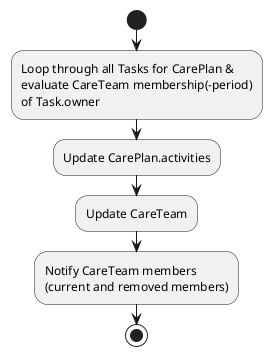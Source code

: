 @startuml overview-careplan-careteam-management
'https://plantuml.com/activity-diagram-beta
start
:Loop through all Tasks for CarePlan &
evaluate CareTeam membership(-period)
of Task.owner;
:Update CarePlan.activities;
:Update CareTeam;
:Notify CareTeam members 
(current and removed members);
stop
@enduml